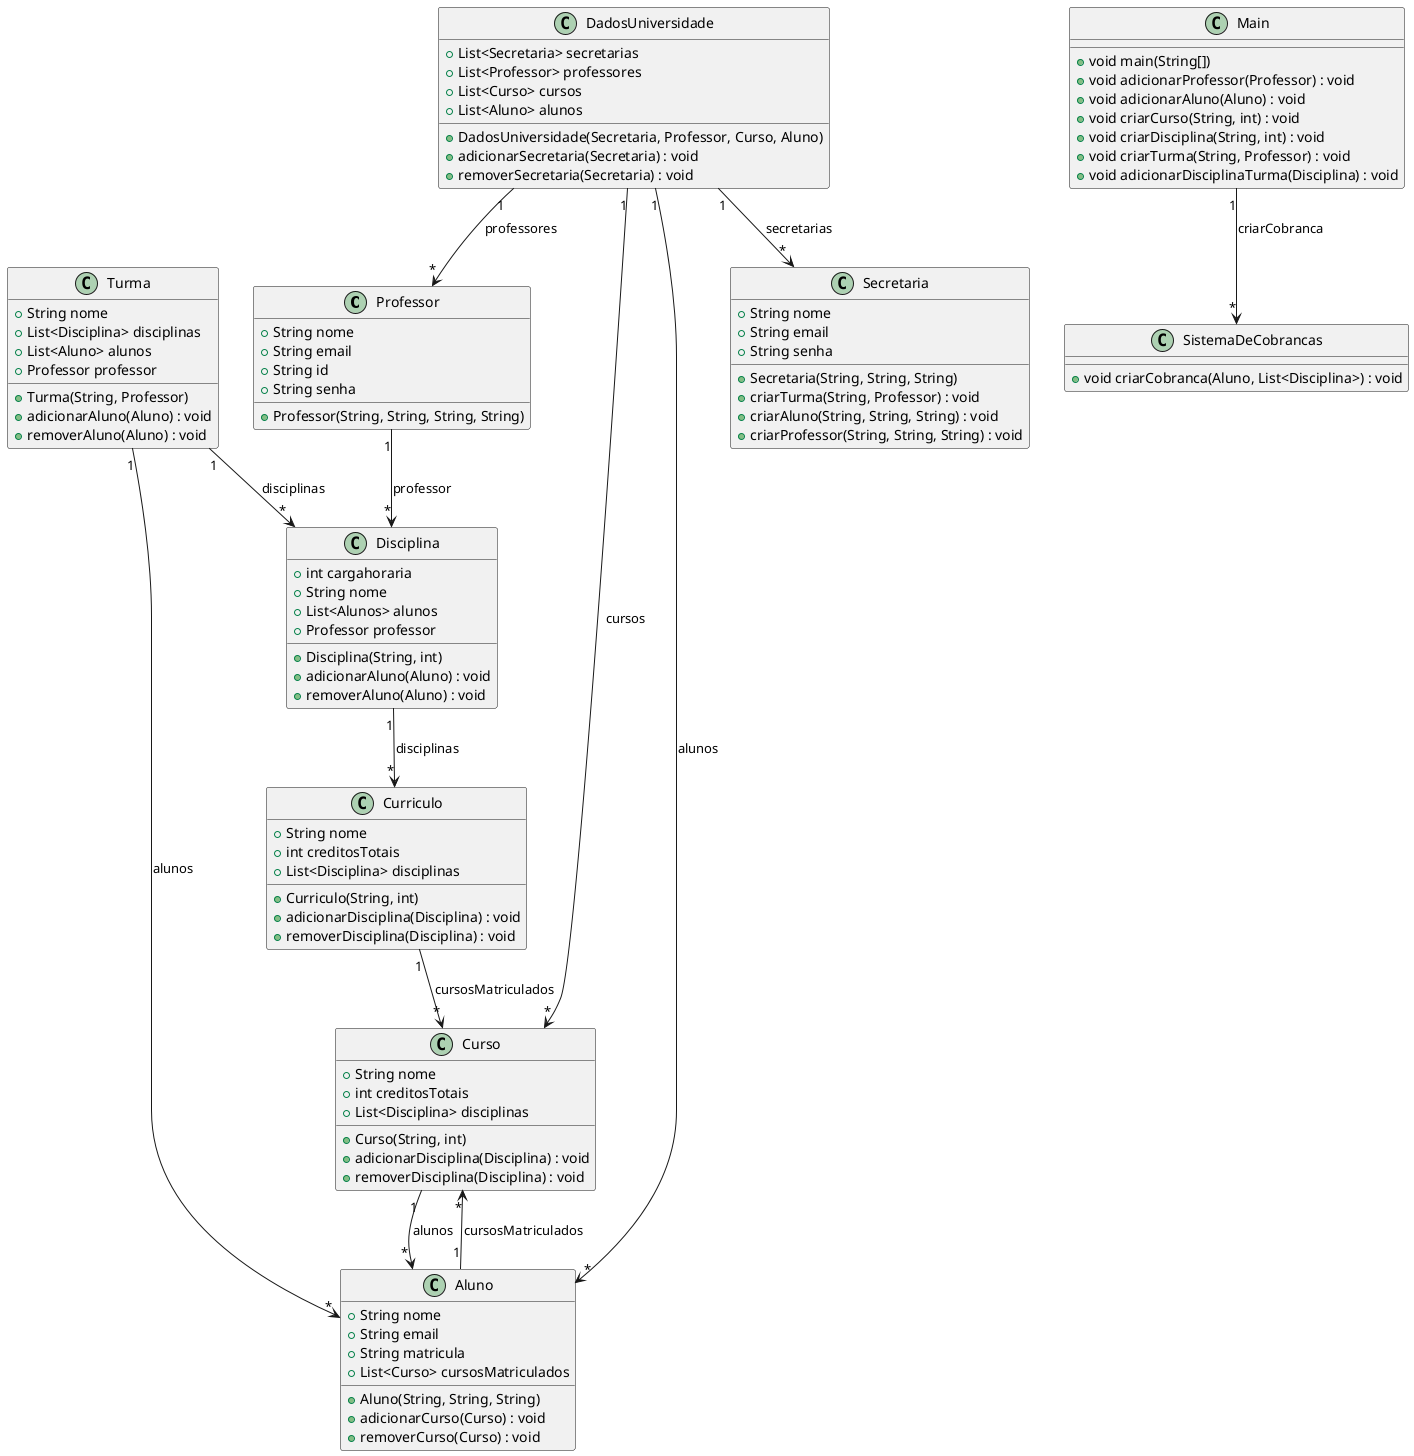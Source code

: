 @startuml

class Professor {
    +String nome
    +String email
    +String id
    +String senha
    +Professor(String, String, String, String)
}

class Disciplina {
    +int cargahoraria
    +String nome
    +List<Alunos> alunos
    +Professor professor
    +Disciplina(String, int)
    +adicionarAluno(Aluno) : void
    +removerAluno(Aluno) : void
}

class Curriculo {
    +String nome
    +int creditosTotais
    +List<Disciplina> disciplinas
    +Curriculo(String, int)
    +adicionarDisciplina(Disciplina) : void
    +removerDisciplina(Disciplina) : void
}

class Curso {
    +String nome
    +int creditosTotais
    +List<Disciplina> disciplinas
    +Curso(String, int)
    +adicionarDisciplina(Disciplina) : void
    +removerDisciplina(Disciplina) : void
}

class Aluno {
    +String nome
    +String email
    +String matricula
    +List<Curso> cursosMatriculados
    +Aluno(String, String, String)
    +adicionarCurso(Curso) : void
    +removerCurso(Curso) : void
}

class Turma {
    +String nome
    +List<Disciplina> disciplinas
    +List<Aluno> alunos
    +Professor professor
    +Turma(String, Professor)
    +adicionarAluno(Aluno) : void
    +removerAluno(Aluno) : void
}

class Secretaria {
    +String nome
    +String email
    +String senha
    +Secretaria(String, String, String)
    +criarTurma(String, Professor) : void
    +criarAluno(String, String, String) : void
    +criarProfessor(String, String, String) : void
}

class DadosUniversidade {
    +List<Secretaria> secretarias
    +List<Professor> professores
    +List<Curso> cursos
    +List<Aluno> alunos
    +DadosUniversidade(Secretaria, Professor, Curso, Aluno)
    +adicionarSecretaria(Secretaria) : void
    +removerSecretaria(Secretaria) : void
}

class Main {
    +void main(String[])
    +void adicionarProfessor(Professor) : void
    +void adicionarAluno(Aluno) : void
    +void criarCurso(String, int) : void
    +void criarDisciplina(String, int) : void
    +void criarTurma(String, Professor) : void
    +void adicionarDisciplinaTurma(Disciplina) : void
}

class SistemaDeCobrancas {
    +void criarCobranca(Aluno, List<Disciplina>) : void
}

Professor "1" --> "*" Disciplina : professor
Disciplina "1" --> "*" Curriculo : disciplinas
Curriculo "1" --> "*" Curso : cursosMatriculados
Aluno "1" --> "*" Curso : cursosMatriculados
Curso "1" --> "*" Aluno : alunos
Turma "1" --> "*" Disciplina : disciplinas
Turma "1" --> "*" Aluno : alunos
DadosUniversidade "1" --> "*" Secretaria : secretarias
DadosUniversidade "1" --> "*" Professor : professores
DadosUniversidade "1" --> "*" Curso : cursos
DadosUniversidade "1" --> "*" Aluno : alunos
Main "1" --> "*" SistemaDeCobrancas : criarCobranca

@enduml
